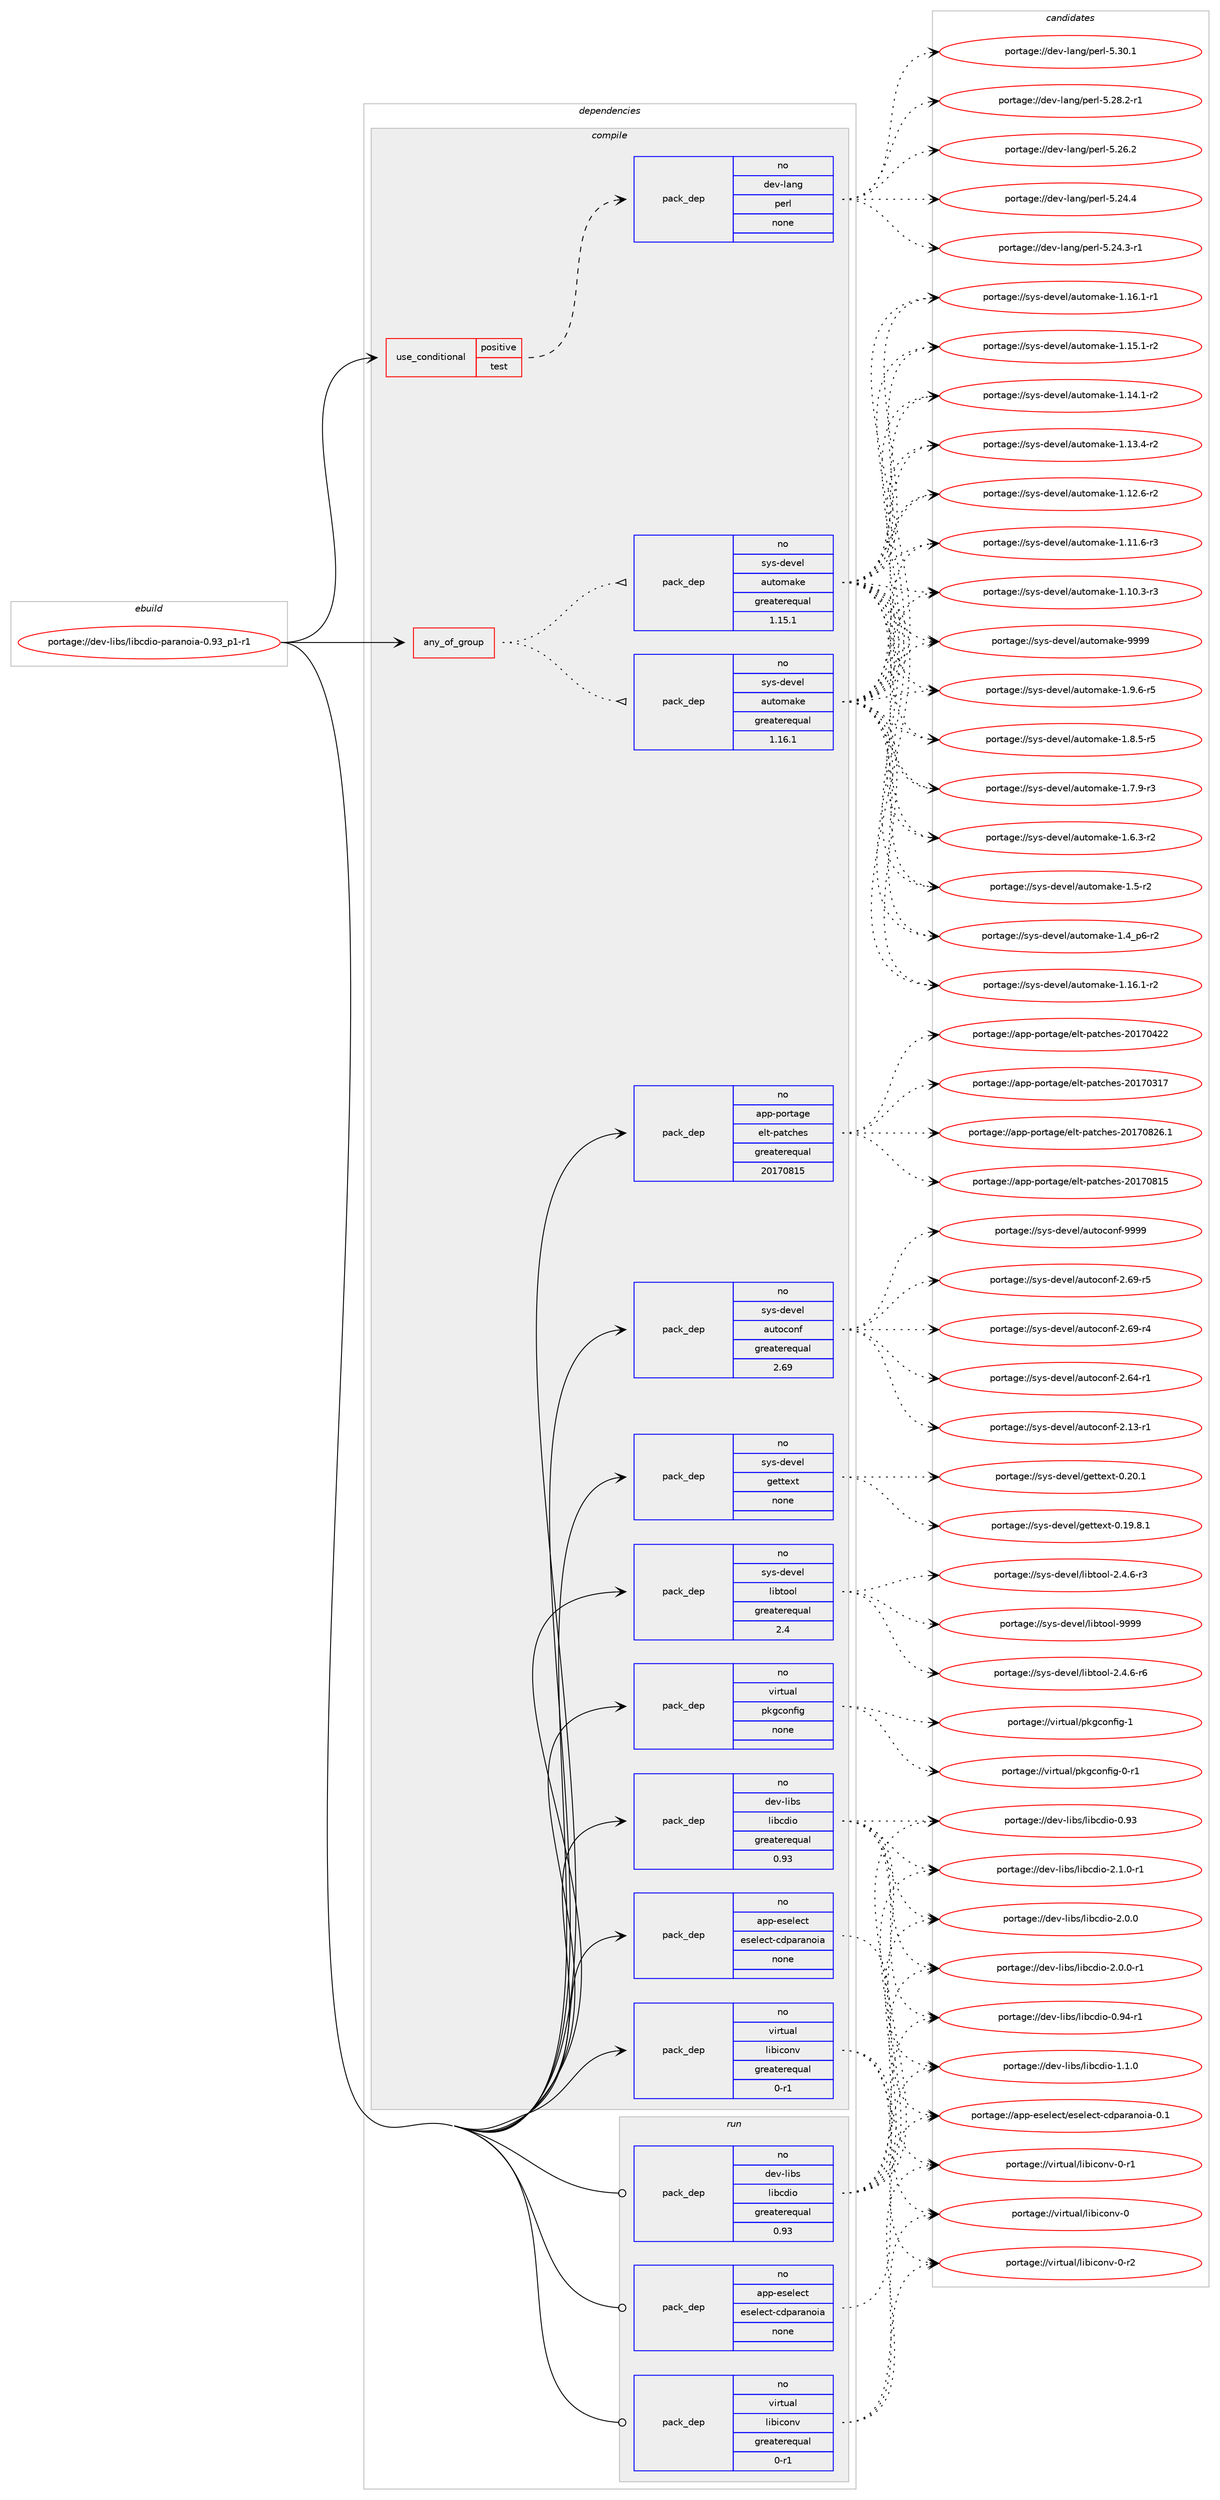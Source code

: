 digraph prolog {

# *************
# Graph options
# *************

newrank=true;
concentrate=true;
compound=true;
graph [rankdir=LR,fontname=Helvetica,fontsize=10,ranksep=1.5];#, ranksep=2.5, nodesep=0.2];
edge  [arrowhead=vee];
node  [fontname=Helvetica,fontsize=10];

# **********
# The ebuild
# **********

subgraph cluster_leftcol {
color=gray;
rank=same;
label=<<i>ebuild</i>>;
id [label="portage://dev-libs/libcdio-paranoia-0.93_p1-r1", color=red, width=4, href="../dev-libs/libcdio-paranoia-0.93_p1-r1.svg"];
}

# ****************
# The dependencies
# ****************

subgraph cluster_midcol {
color=gray;
label=<<i>dependencies</i>>;
subgraph cluster_compile {
fillcolor="#eeeeee";
style=filled;
label=<<i>compile</i>>;
subgraph any5061 {
dependency513248 [label=<<TABLE BORDER="0" CELLBORDER="1" CELLSPACING="0" CELLPADDING="4"><TR><TD CELLPADDING="10">any_of_group</TD></TR></TABLE>>, shape=none, color=red];subgraph pack382450 {
dependency513249 [label=<<TABLE BORDER="0" CELLBORDER="1" CELLSPACING="0" CELLPADDING="4" WIDTH="220"><TR><TD ROWSPAN="6" CELLPADDING="30">pack_dep</TD></TR><TR><TD WIDTH="110">no</TD></TR><TR><TD>sys-devel</TD></TR><TR><TD>automake</TD></TR><TR><TD>greaterequal</TD></TR><TR><TD>1.16.1</TD></TR></TABLE>>, shape=none, color=blue];
}
dependency513248:e -> dependency513249:w [weight=20,style="dotted",arrowhead="oinv"];
subgraph pack382451 {
dependency513250 [label=<<TABLE BORDER="0" CELLBORDER="1" CELLSPACING="0" CELLPADDING="4" WIDTH="220"><TR><TD ROWSPAN="6" CELLPADDING="30">pack_dep</TD></TR><TR><TD WIDTH="110">no</TD></TR><TR><TD>sys-devel</TD></TR><TR><TD>automake</TD></TR><TR><TD>greaterequal</TD></TR><TR><TD>1.15.1</TD></TR></TABLE>>, shape=none, color=blue];
}
dependency513248:e -> dependency513250:w [weight=20,style="dotted",arrowhead="oinv"];
}
id:e -> dependency513248:w [weight=20,style="solid",arrowhead="vee"];
subgraph cond125502 {
dependency513251 [label=<<TABLE BORDER="0" CELLBORDER="1" CELLSPACING="0" CELLPADDING="4"><TR><TD ROWSPAN="3" CELLPADDING="10">use_conditional</TD></TR><TR><TD>positive</TD></TR><TR><TD>test</TD></TR></TABLE>>, shape=none, color=red];
subgraph pack382452 {
dependency513252 [label=<<TABLE BORDER="0" CELLBORDER="1" CELLSPACING="0" CELLPADDING="4" WIDTH="220"><TR><TD ROWSPAN="6" CELLPADDING="30">pack_dep</TD></TR><TR><TD WIDTH="110">no</TD></TR><TR><TD>dev-lang</TD></TR><TR><TD>perl</TD></TR><TR><TD>none</TD></TR><TR><TD></TD></TR></TABLE>>, shape=none, color=blue];
}
dependency513251:e -> dependency513252:w [weight=20,style="dashed",arrowhead="vee"];
}
id:e -> dependency513251:w [weight=20,style="solid",arrowhead="vee"];
subgraph pack382453 {
dependency513253 [label=<<TABLE BORDER="0" CELLBORDER="1" CELLSPACING="0" CELLPADDING="4" WIDTH="220"><TR><TD ROWSPAN="6" CELLPADDING="30">pack_dep</TD></TR><TR><TD WIDTH="110">no</TD></TR><TR><TD>app-eselect</TD></TR><TR><TD>eselect-cdparanoia</TD></TR><TR><TD>none</TD></TR><TR><TD></TD></TR></TABLE>>, shape=none, color=blue];
}
id:e -> dependency513253:w [weight=20,style="solid",arrowhead="vee"];
subgraph pack382454 {
dependency513254 [label=<<TABLE BORDER="0" CELLBORDER="1" CELLSPACING="0" CELLPADDING="4" WIDTH="220"><TR><TD ROWSPAN="6" CELLPADDING="30">pack_dep</TD></TR><TR><TD WIDTH="110">no</TD></TR><TR><TD>app-portage</TD></TR><TR><TD>elt-patches</TD></TR><TR><TD>greaterequal</TD></TR><TR><TD>20170815</TD></TR></TABLE>>, shape=none, color=blue];
}
id:e -> dependency513254:w [weight=20,style="solid",arrowhead="vee"];
subgraph pack382455 {
dependency513255 [label=<<TABLE BORDER="0" CELLBORDER="1" CELLSPACING="0" CELLPADDING="4" WIDTH="220"><TR><TD ROWSPAN="6" CELLPADDING="30">pack_dep</TD></TR><TR><TD WIDTH="110">no</TD></TR><TR><TD>dev-libs</TD></TR><TR><TD>libcdio</TD></TR><TR><TD>greaterequal</TD></TR><TR><TD>0.93</TD></TR></TABLE>>, shape=none, color=blue];
}
id:e -> dependency513255:w [weight=20,style="solid",arrowhead="vee"];
subgraph pack382456 {
dependency513256 [label=<<TABLE BORDER="0" CELLBORDER="1" CELLSPACING="0" CELLPADDING="4" WIDTH="220"><TR><TD ROWSPAN="6" CELLPADDING="30">pack_dep</TD></TR><TR><TD WIDTH="110">no</TD></TR><TR><TD>sys-devel</TD></TR><TR><TD>autoconf</TD></TR><TR><TD>greaterequal</TD></TR><TR><TD>2.69</TD></TR></TABLE>>, shape=none, color=blue];
}
id:e -> dependency513256:w [weight=20,style="solid",arrowhead="vee"];
subgraph pack382457 {
dependency513257 [label=<<TABLE BORDER="0" CELLBORDER="1" CELLSPACING="0" CELLPADDING="4" WIDTH="220"><TR><TD ROWSPAN="6" CELLPADDING="30">pack_dep</TD></TR><TR><TD WIDTH="110">no</TD></TR><TR><TD>sys-devel</TD></TR><TR><TD>gettext</TD></TR><TR><TD>none</TD></TR><TR><TD></TD></TR></TABLE>>, shape=none, color=blue];
}
id:e -> dependency513257:w [weight=20,style="solid",arrowhead="vee"];
subgraph pack382458 {
dependency513258 [label=<<TABLE BORDER="0" CELLBORDER="1" CELLSPACING="0" CELLPADDING="4" WIDTH="220"><TR><TD ROWSPAN="6" CELLPADDING="30">pack_dep</TD></TR><TR><TD WIDTH="110">no</TD></TR><TR><TD>sys-devel</TD></TR><TR><TD>libtool</TD></TR><TR><TD>greaterequal</TD></TR><TR><TD>2.4</TD></TR></TABLE>>, shape=none, color=blue];
}
id:e -> dependency513258:w [weight=20,style="solid",arrowhead="vee"];
subgraph pack382459 {
dependency513259 [label=<<TABLE BORDER="0" CELLBORDER="1" CELLSPACING="0" CELLPADDING="4" WIDTH="220"><TR><TD ROWSPAN="6" CELLPADDING="30">pack_dep</TD></TR><TR><TD WIDTH="110">no</TD></TR><TR><TD>virtual</TD></TR><TR><TD>libiconv</TD></TR><TR><TD>greaterequal</TD></TR><TR><TD>0-r1</TD></TR></TABLE>>, shape=none, color=blue];
}
id:e -> dependency513259:w [weight=20,style="solid",arrowhead="vee"];
subgraph pack382460 {
dependency513260 [label=<<TABLE BORDER="0" CELLBORDER="1" CELLSPACING="0" CELLPADDING="4" WIDTH="220"><TR><TD ROWSPAN="6" CELLPADDING="30">pack_dep</TD></TR><TR><TD WIDTH="110">no</TD></TR><TR><TD>virtual</TD></TR><TR><TD>pkgconfig</TD></TR><TR><TD>none</TD></TR><TR><TD></TD></TR></TABLE>>, shape=none, color=blue];
}
id:e -> dependency513260:w [weight=20,style="solid",arrowhead="vee"];
}
subgraph cluster_compileandrun {
fillcolor="#eeeeee";
style=filled;
label=<<i>compile and run</i>>;
}
subgraph cluster_run {
fillcolor="#eeeeee";
style=filled;
label=<<i>run</i>>;
subgraph pack382461 {
dependency513261 [label=<<TABLE BORDER="0" CELLBORDER="1" CELLSPACING="0" CELLPADDING="4" WIDTH="220"><TR><TD ROWSPAN="6" CELLPADDING="30">pack_dep</TD></TR><TR><TD WIDTH="110">no</TD></TR><TR><TD>app-eselect</TD></TR><TR><TD>eselect-cdparanoia</TD></TR><TR><TD>none</TD></TR><TR><TD></TD></TR></TABLE>>, shape=none, color=blue];
}
id:e -> dependency513261:w [weight=20,style="solid",arrowhead="odot"];
subgraph pack382462 {
dependency513262 [label=<<TABLE BORDER="0" CELLBORDER="1" CELLSPACING="0" CELLPADDING="4" WIDTH="220"><TR><TD ROWSPAN="6" CELLPADDING="30">pack_dep</TD></TR><TR><TD WIDTH="110">no</TD></TR><TR><TD>dev-libs</TD></TR><TR><TD>libcdio</TD></TR><TR><TD>greaterequal</TD></TR><TR><TD>0.93</TD></TR></TABLE>>, shape=none, color=blue];
}
id:e -> dependency513262:w [weight=20,style="solid",arrowhead="odot"];
subgraph pack382463 {
dependency513263 [label=<<TABLE BORDER="0" CELLBORDER="1" CELLSPACING="0" CELLPADDING="4" WIDTH="220"><TR><TD ROWSPAN="6" CELLPADDING="30">pack_dep</TD></TR><TR><TD WIDTH="110">no</TD></TR><TR><TD>virtual</TD></TR><TR><TD>libiconv</TD></TR><TR><TD>greaterequal</TD></TR><TR><TD>0-r1</TD></TR></TABLE>>, shape=none, color=blue];
}
id:e -> dependency513263:w [weight=20,style="solid",arrowhead="odot"];
}
}

# **************
# The candidates
# **************

subgraph cluster_choices {
rank=same;
color=gray;
label=<<i>candidates</i>>;

subgraph choice382450 {
color=black;
nodesep=1;
choice115121115451001011181011084797117116111109971071014557575757 [label="portage://sys-devel/automake-9999", color=red, width=4,href="../sys-devel/automake-9999.svg"];
choice115121115451001011181011084797117116111109971071014549465746544511453 [label="portage://sys-devel/automake-1.9.6-r5", color=red, width=4,href="../sys-devel/automake-1.9.6-r5.svg"];
choice115121115451001011181011084797117116111109971071014549465646534511453 [label="portage://sys-devel/automake-1.8.5-r5", color=red, width=4,href="../sys-devel/automake-1.8.5-r5.svg"];
choice115121115451001011181011084797117116111109971071014549465546574511451 [label="portage://sys-devel/automake-1.7.9-r3", color=red, width=4,href="../sys-devel/automake-1.7.9-r3.svg"];
choice115121115451001011181011084797117116111109971071014549465446514511450 [label="portage://sys-devel/automake-1.6.3-r2", color=red, width=4,href="../sys-devel/automake-1.6.3-r2.svg"];
choice11512111545100101118101108479711711611110997107101454946534511450 [label="portage://sys-devel/automake-1.5-r2", color=red, width=4,href="../sys-devel/automake-1.5-r2.svg"];
choice115121115451001011181011084797117116111109971071014549465295112544511450 [label="portage://sys-devel/automake-1.4_p6-r2", color=red, width=4,href="../sys-devel/automake-1.4_p6-r2.svg"];
choice11512111545100101118101108479711711611110997107101454946495446494511450 [label="portage://sys-devel/automake-1.16.1-r2", color=red, width=4,href="../sys-devel/automake-1.16.1-r2.svg"];
choice11512111545100101118101108479711711611110997107101454946495446494511449 [label="portage://sys-devel/automake-1.16.1-r1", color=red, width=4,href="../sys-devel/automake-1.16.1-r1.svg"];
choice11512111545100101118101108479711711611110997107101454946495346494511450 [label="portage://sys-devel/automake-1.15.1-r2", color=red, width=4,href="../sys-devel/automake-1.15.1-r2.svg"];
choice11512111545100101118101108479711711611110997107101454946495246494511450 [label="portage://sys-devel/automake-1.14.1-r2", color=red, width=4,href="../sys-devel/automake-1.14.1-r2.svg"];
choice11512111545100101118101108479711711611110997107101454946495146524511450 [label="portage://sys-devel/automake-1.13.4-r2", color=red, width=4,href="../sys-devel/automake-1.13.4-r2.svg"];
choice11512111545100101118101108479711711611110997107101454946495046544511450 [label="portage://sys-devel/automake-1.12.6-r2", color=red, width=4,href="../sys-devel/automake-1.12.6-r2.svg"];
choice11512111545100101118101108479711711611110997107101454946494946544511451 [label="portage://sys-devel/automake-1.11.6-r3", color=red, width=4,href="../sys-devel/automake-1.11.6-r3.svg"];
choice11512111545100101118101108479711711611110997107101454946494846514511451 [label="portage://sys-devel/automake-1.10.3-r3", color=red, width=4,href="../sys-devel/automake-1.10.3-r3.svg"];
dependency513249:e -> choice115121115451001011181011084797117116111109971071014557575757:w [style=dotted,weight="100"];
dependency513249:e -> choice115121115451001011181011084797117116111109971071014549465746544511453:w [style=dotted,weight="100"];
dependency513249:e -> choice115121115451001011181011084797117116111109971071014549465646534511453:w [style=dotted,weight="100"];
dependency513249:e -> choice115121115451001011181011084797117116111109971071014549465546574511451:w [style=dotted,weight="100"];
dependency513249:e -> choice115121115451001011181011084797117116111109971071014549465446514511450:w [style=dotted,weight="100"];
dependency513249:e -> choice11512111545100101118101108479711711611110997107101454946534511450:w [style=dotted,weight="100"];
dependency513249:e -> choice115121115451001011181011084797117116111109971071014549465295112544511450:w [style=dotted,weight="100"];
dependency513249:e -> choice11512111545100101118101108479711711611110997107101454946495446494511450:w [style=dotted,weight="100"];
dependency513249:e -> choice11512111545100101118101108479711711611110997107101454946495446494511449:w [style=dotted,weight="100"];
dependency513249:e -> choice11512111545100101118101108479711711611110997107101454946495346494511450:w [style=dotted,weight="100"];
dependency513249:e -> choice11512111545100101118101108479711711611110997107101454946495246494511450:w [style=dotted,weight="100"];
dependency513249:e -> choice11512111545100101118101108479711711611110997107101454946495146524511450:w [style=dotted,weight="100"];
dependency513249:e -> choice11512111545100101118101108479711711611110997107101454946495046544511450:w [style=dotted,weight="100"];
dependency513249:e -> choice11512111545100101118101108479711711611110997107101454946494946544511451:w [style=dotted,weight="100"];
dependency513249:e -> choice11512111545100101118101108479711711611110997107101454946494846514511451:w [style=dotted,weight="100"];
}
subgraph choice382451 {
color=black;
nodesep=1;
choice115121115451001011181011084797117116111109971071014557575757 [label="portage://sys-devel/automake-9999", color=red, width=4,href="../sys-devel/automake-9999.svg"];
choice115121115451001011181011084797117116111109971071014549465746544511453 [label="portage://sys-devel/automake-1.9.6-r5", color=red, width=4,href="../sys-devel/automake-1.9.6-r5.svg"];
choice115121115451001011181011084797117116111109971071014549465646534511453 [label="portage://sys-devel/automake-1.8.5-r5", color=red, width=4,href="../sys-devel/automake-1.8.5-r5.svg"];
choice115121115451001011181011084797117116111109971071014549465546574511451 [label="portage://sys-devel/automake-1.7.9-r3", color=red, width=4,href="../sys-devel/automake-1.7.9-r3.svg"];
choice115121115451001011181011084797117116111109971071014549465446514511450 [label="portage://sys-devel/automake-1.6.3-r2", color=red, width=4,href="../sys-devel/automake-1.6.3-r2.svg"];
choice11512111545100101118101108479711711611110997107101454946534511450 [label="portage://sys-devel/automake-1.5-r2", color=red, width=4,href="../sys-devel/automake-1.5-r2.svg"];
choice115121115451001011181011084797117116111109971071014549465295112544511450 [label="portage://sys-devel/automake-1.4_p6-r2", color=red, width=4,href="../sys-devel/automake-1.4_p6-r2.svg"];
choice11512111545100101118101108479711711611110997107101454946495446494511450 [label="portage://sys-devel/automake-1.16.1-r2", color=red, width=4,href="../sys-devel/automake-1.16.1-r2.svg"];
choice11512111545100101118101108479711711611110997107101454946495446494511449 [label="portage://sys-devel/automake-1.16.1-r1", color=red, width=4,href="../sys-devel/automake-1.16.1-r1.svg"];
choice11512111545100101118101108479711711611110997107101454946495346494511450 [label="portage://sys-devel/automake-1.15.1-r2", color=red, width=4,href="../sys-devel/automake-1.15.1-r2.svg"];
choice11512111545100101118101108479711711611110997107101454946495246494511450 [label="portage://sys-devel/automake-1.14.1-r2", color=red, width=4,href="../sys-devel/automake-1.14.1-r2.svg"];
choice11512111545100101118101108479711711611110997107101454946495146524511450 [label="portage://sys-devel/automake-1.13.4-r2", color=red, width=4,href="../sys-devel/automake-1.13.4-r2.svg"];
choice11512111545100101118101108479711711611110997107101454946495046544511450 [label="portage://sys-devel/automake-1.12.6-r2", color=red, width=4,href="../sys-devel/automake-1.12.6-r2.svg"];
choice11512111545100101118101108479711711611110997107101454946494946544511451 [label="portage://sys-devel/automake-1.11.6-r3", color=red, width=4,href="../sys-devel/automake-1.11.6-r3.svg"];
choice11512111545100101118101108479711711611110997107101454946494846514511451 [label="portage://sys-devel/automake-1.10.3-r3", color=red, width=4,href="../sys-devel/automake-1.10.3-r3.svg"];
dependency513250:e -> choice115121115451001011181011084797117116111109971071014557575757:w [style=dotted,weight="100"];
dependency513250:e -> choice115121115451001011181011084797117116111109971071014549465746544511453:w [style=dotted,weight="100"];
dependency513250:e -> choice115121115451001011181011084797117116111109971071014549465646534511453:w [style=dotted,weight="100"];
dependency513250:e -> choice115121115451001011181011084797117116111109971071014549465546574511451:w [style=dotted,weight="100"];
dependency513250:e -> choice115121115451001011181011084797117116111109971071014549465446514511450:w [style=dotted,weight="100"];
dependency513250:e -> choice11512111545100101118101108479711711611110997107101454946534511450:w [style=dotted,weight="100"];
dependency513250:e -> choice115121115451001011181011084797117116111109971071014549465295112544511450:w [style=dotted,weight="100"];
dependency513250:e -> choice11512111545100101118101108479711711611110997107101454946495446494511450:w [style=dotted,weight="100"];
dependency513250:e -> choice11512111545100101118101108479711711611110997107101454946495446494511449:w [style=dotted,weight="100"];
dependency513250:e -> choice11512111545100101118101108479711711611110997107101454946495346494511450:w [style=dotted,weight="100"];
dependency513250:e -> choice11512111545100101118101108479711711611110997107101454946495246494511450:w [style=dotted,weight="100"];
dependency513250:e -> choice11512111545100101118101108479711711611110997107101454946495146524511450:w [style=dotted,weight="100"];
dependency513250:e -> choice11512111545100101118101108479711711611110997107101454946495046544511450:w [style=dotted,weight="100"];
dependency513250:e -> choice11512111545100101118101108479711711611110997107101454946494946544511451:w [style=dotted,weight="100"];
dependency513250:e -> choice11512111545100101118101108479711711611110997107101454946494846514511451:w [style=dotted,weight="100"];
}
subgraph choice382452 {
color=black;
nodesep=1;
choice10010111845108971101034711210111410845534651484649 [label="portage://dev-lang/perl-5.30.1", color=red, width=4,href="../dev-lang/perl-5.30.1.svg"];
choice100101118451089711010347112101114108455346505646504511449 [label="portage://dev-lang/perl-5.28.2-r1", color=red, width=4,href="../dev-lang/perl-5.28.2-r1.svg"];
choice10010111845108971101034711210111410845534650544650 [label="portage://dev-lang/perl-5.26.2", color=red, width=4,href="../dev-lang/perl-5.26.2.svg"];
choice10010111845108971101034711210111410845534650524652 [label="portage://dev-lang/perl-5.24.4", color=red, width=4,href="../dev-lang/perl-5.24.4.svg"];
choice100101118451089711010347112101114108455346505246514511449 [label="portage://dev-lang/perl-5.24.3-r1", color=red, width=4,href="../dev-lang/perl-5.24.3-r1.svg"];
dependency513252:e -> choice10010111845108971101034711210111410845534651484649:w [style=dotted,weight="100"];
dependency513252:e -> choice100101118451089711010347112101114108455346505646504511449:w [style=dotted,weight="100"];
dependency513252:e -> choice10010111845108971101034711210111410845534650544650:w [style=dotted,weight="100"];
dependency513252:e -> choice10010111845108971101034711210111410845534650524652:w [style=dotted,weight="100"];
dependency513252:e -> choice100101118451089711010347112101114108455346505246514511449:w [style=dotted,weight="100"];
}
subgraph choice382453 {
color=black;
nodesep=1;
choice9711211245101115101108101991164710111510110810199116459910011297114971101111059745484649 [label="portage://app-eselect/eselect-cdparanoia-0.1", color=red, width=4,href="../app-eselect/eselect-cdparanoia-0.1.svg"];
dependency513253:e -> choice9711211245101115101108101991164710111510110810199116459910011297114971101111059745484649:w [style=dotted,weight="100"];
}
subgraph choice382454 {
color=black;
nodesep=1;
choice971121124511211111411697103101471011081164511297116991041011154550484955485650544649 [label="portage://app-portage/elt-patches-20170826.1", color=red, width=4,href="../app-portage/elt-patches-20170826.1.svg"];
choice97112112451121111141169710310147101108116451129711699104101115455048495548564953 [label="portage://app-portage/elt-patches-20170815", color=red, width=4,href="../app-portage/elt-patches-20170815.svg"];
choice97112112451121111141169710310147101108116451129711699104101115455048495548525050 [label="portage://app-portage/elt-patches-20170422", color=red, width=4,href="../app-portage/elt-patches-20170422.svg"];
choice97112112451121111141169710310147101108116451129711699104101115455048495548514955 [label="portage://app-portage/elt-patches-20170317", color=red, width=4,href="../app-portage/elt-patches-20170317.svg"];
dependency513254:e -> choice971121124511211111411697103101471011081164511297116991041011154550484955485650544649:w [style=dotted,weight="100"];
dependency513254:e -> choice97112112451121111141169710310147101108116451129711699104101115455048495548564953:w [style=dotted,weight="100"];
dependency513254:e -> choice97112112451121111141169710310147101108116451129711699104101115455048495548525050:w [style=dotted,weight="100"];
dependency513254:e -> choice97112112451121111141169710310147101108116451129711699104101115455048495548514955:w [style=dotted,weight="100"];
}
subgraph choice382455 {
color=black;
nodesep=1;
choice10010111845108105981154710810598991001051114550464946484511449 [label="portage://dev-libs/libcdio-2.1.0-r1", color=red, width=4,href="../dev-libs/libcdio-2.1.0-r1.svg"];
choice10010111845108105981154710810598991001051114550464846484511449 [label="portage://dev-libs/libcdio-2.0.0-r1", color=red, width=4,href="../dev-libs/libcdio-2.0.0-r1.svg"];
choice1001011184510810598115471081059899100105111455046484648 [label="portage://dev-libs/libcdio-2.0.0", color=red, width=4,href="../dev-libs/libcdio-2.0.0.svg"];
choice1001011184510810598115471081059899100105111454946494648 [label="portage://dev-libs/libcdio-1.1.0", color=red, width=4,href="../dev-libs/libcdio-1.1.0.svg"];
choice100101118451081059811547108105989910010511145484657524511449 [label="portage://dev-libs/libcdio-0.94-r1", color=red, width=4,href="../dev-libs/libcdio-0.94-r1.svg"];
choice10010111845108105981154710810598991001051114548465751 [label="portage://dev-libs/libcdio-0.93", color=red, width=4,href="../dev-libs/libcdio-0.93.svg"];
dependency513255:e -> choice10010111845108105981154710810598991001051114550464946484511449:w [style=dotted,weight="100"];
dependency513255:e -> choice10010111845108105981154710810598991001051114550464846484511449:w [style=dotted,weight="100"];
dependency513255:e -> choice1001011184510810598115471081059899100105111455046484648:w [style=dotted,weight="100"];
dependency513255:e -> choice1001011184510810598115471081059899100105111454946494648:w [style=dotted,weight="100"];
dependency513255:e -> choice100101118451081059811547108105989910010511145484657524511449:w [style=dotted,weight="100"];
dependency513255:e -> choice10010111845108105981154710810598991001051114548465751:w [style=dotted,weight="100"];
}
subgraph choice382456 {
color=black;
nodesep=1;
choice115121115451001011181011084797117116111991111101024557575757 [label="portage://sys-devel/autoconf-9999", color=red, width=4,href="../sys-devel/autoconf-9999.svg"];
choice1151211154510010111810110847971171161119911111010245504654574511453 [label="portage://sys-devel/autoconf-2.69-r5", color=red, width=4,href="../sys-devel/autoconf-2.69-r5.svg"];
choice1151211154510010111810110847971171161119911111010245504654574511452 [label="portage://sys-devel/autoconf-2.69-r4", color=red, width=4,href="../sys-devel/autoconf-2.69-r4.svg"];
choice1151211154510010111810110847971171161119911111010245504654524511449 [label="portage://sys-devel/autoconf-2.64-r1", color=red, width=4,href="../sys-devel/autoconf-2.64-r1.svg"];
choice1151211154510010111810110847971171161119911111010245504649514511449 [label="portage://sys-devel/autoconf-2.13-r1", color=red, width=4,href="../sys-devel/autoconf-2.13-r1.svg"];
dependency513256:e -> choice115121115451001011181011084797117116111991111101024557575757:w [style=dotted,weight="100"];
dependency513256:e -> choice1151211154510010111810110847971171161119911111010245504654574511453:w [style=dotted,weight="100"];
dependency513256:e -> choice1151211154510010111810110847971171161119911111010245504654574511452:w [style=dotted,weight="100"];
dependency513256:e -> choice1151211154510010111810110847971171161119911111010245504654524511449:w [style=dotted,weight="100"];
dependency513256:e -> choice1151211154510010111810110847971171161119911111010245504649514511449:w [style=dotted,weight="100"];
}
subgraph choice382457 {
color=black;
nodesep=1;
choice115121115451001011181011084710310111611610112011645484650484649 [label="portage://sys-devel/gettext-0.20.1", color=red, width=4,href="../sys-devel/gettext-0.20.1.svg"];
choice1151211154510010111810110847103101116116101120116454846495746564649 [label="portage://sys-devel/gettext-0.19.8.1", color=red, width=4,href="../sys-devel/gettext-0.19.8.1.svg"];
dependency513257:e -> choice115121115451001011181011084710310111611610112011645484650484649:w [style=dotted,weight="100"];
dependency513257:e -> choice1151211154510010111810110847103101116116101120116454846495746564649:w [style=dotted,weight="100"];
}
subgraph choice382458 {
color=black;
nodesep=1;
choice1151211154510010111810110847108105981161111111084557575757 [label="portage://sys-devel/libtool-9999", color=red, width=4,href="../sys-devel/libtool-9999.svg"];
choice1151211154510010111810110847108105981161111111084550465246544511454 [label="portage://sys-devel/libtool-2.4.6-r6", color=red, width=4,href="../sys-devel/libtool-2.4.6-r6.svg"];
choice1151211154510010111810110847108105981161111111084550465246544511451 [label="portage://sys-devel/libtool-2.4.6-r3", color=red, width=4,href="../sys-devel/libtool-2.4.6-r3.svg"];
dependency513258:e -> choice1151211154510010111810110847108105981161111111084557575757:w [style=dotted,weight="100"];
dependency513258:e -> choice1151211154510010111810110847108105981161111111084550465246544511454:w [style=dotted,weight="100"];
dependency513258:e -> choice1151211154510010111810110847108105981161111111084550465246544511451:w [style=dotted,weight="100"];
}
subgraph choice382459 {
color=black;
nodesep=1;
choice1181051141161179710847108105981059911111011845484511450 [label="portage://virtual/libiconv-0-r2", color=red, width=4,href="../virtual/libiconv-0-r2.svg"];
choice1181051141161179710847108105981059911111011845484511449 [label="portage://virtual/libiconv-0-r1", color=red, width=4,href="../virtual/libiconv-0-r1.svg"];
choice118105114116117971084710810598105991111101184548 [label="portage://virtual/libiconv-0", color=red, width=4,href="../virtual/libiconv-0.svg"];
dependency513259:e -> choice1181051141161179710847108105981059911111011845484511450:w [style=dotted,weight="100"];
dependency513259:e -> choice1181051141161179710847108105981059911111011845484511449:w [style=dotted,weight="100"];
dependency513259:e -> choice118105114116117971084710810598105991111101184548:w [style=dotted,weight="100"];
}
subgraph choice382460 {
color=black;
nodesep=1;
choice1181051141161179710847112107103991111101021051034549 [label="portage://virtual/pkgconfig-1", color=red, width=4,href="../virtual/pkgconfig-1.svg"];
choice11810511411611797108471121071039911111010210510345484511449 [label="portage://virtual/pkgconfig-0-r1", color=red, width=4,href="../virtual/pkgconfig-0-r1.svg"];
dependency513260:e -> choice1181051141161179710847112107103991111101021051034549:w [style=dotted,weight="100"];
dependency513260:e -> choice11810511411611797108471121071039911111010210510345484511449:w [style=dotted,weight="100"];
}
subgraph choice382461 {
color=black;
nodesep=1;
choice9711211245101115101108101991164710111510110810199116459910011297114971101111059745484649 [label="portage://app-eselect/eselect-cdparanoia-0.1", color=red, width=4,href="../app-eselect/eselect-cdparanoia-0.1.svg"];
dependency513261:e -> choice9711211245101115101108101991164710111510110810199116459910011297114971101111059745484649:w [style=dotted,weight="100"];
}
subgraph choice382462 {
color=black;
nodesep=1;
choice10010111845108105981154710810598991001051114550464946484511449 [label="portage://dev-libs/libcdio-2.1.0-r1", color=red, width=4,href="../dev-libs/libcdio-2.1.0-r1.svg"];
choice10010111845108105981154710810598991001051114550464846484511449 [label="portage://dev-libs/libcdio-2.0.0-r1", color=red, width=4,href="../dev-libs/libcdio-2.0.0-r1.svg"];
choice1001011184510810598115471081059899100105111455046484648 [label="portage://dev-libs/libcdio-2.0.0", color=red, width=4,href="../dev-libs/libcdio-2.0.0.svg"];
choice1001011184510810598115471081059899100105111454946494648 [label="portage://dev-libs/libcdio-1.1.0", color=red, width=4,href="../dev-libs/libcdio-1.1.0.svg"];
choice100101118451081059811547108105989910010511145484657524511449 [label="portage://dev-libs/libcdio-0.94-r1", color=red, width=4,href="../dev-libs/libcdio-0.94-r1.svg"];
choice10010111845108105981154710810598991001051114548465751 [label="portage://dev-libs/libcdio-0.93", color=red, width=4,href="../dev-libs/libcdio-0.93.svg"];
dependency513262:e -> choice10010111845108105981154710810598991001051114550464946484511449:w [style=dotted,weight="100"];
dependency513262:e -> choice10010111845108105981154710810598991001051114550464846484511449:w [style=dotted,weight="100"];
dependency513262:e -> choice1001011184510810598115471081059899100105111455046484648:w [style=dotted,weight="100"];
dependency513262:e -> choice1001011184510810598115471081059899100105111454946494648:w [style=dotted,weight="100"];
dependency513262:e -> choice100101118451081059811547108105989910010511145484657524511449:w [style=dotted,weight="100"];
dependency513262:e -> choice10010111845108105981154710810598991001051114548465751:w [style=dotted,weight="100"];
}
subgraph choice382463 {
color=black;
nodesep=1;
choice1181051141161179710847108105981059911111011845484511450 [label="portage://virtual/libiconv-0-r2", color=red, width=4,href="../virtual/libiconv-0-r2.svg"];
choice1181051141161179710847108105981059911111011845484511449 [label="portage://virtual/libiconv-0-r1", color=red, width=4,href="../virtual/libiconv-0-r1.svg"];
choice118105114116117971084710810598105991111101184548 [label="portage://virtual/libiconv-0", color=red, width=4,href="../virtual/libiconv-0.svg"];
dependency513263:e -> choice1181051141161179710847108105981059911111011845484511450:w [style=dotted,weight="100"];
dependency513263:e -> choice1181051141161179710847108105981059911111011845484511449:w [style=dotted,weight="100"];
dependency513263:e -> choice118105114116117971084710810598105991111101184548:w [style=dotted,weight="100"];
}
}

}
